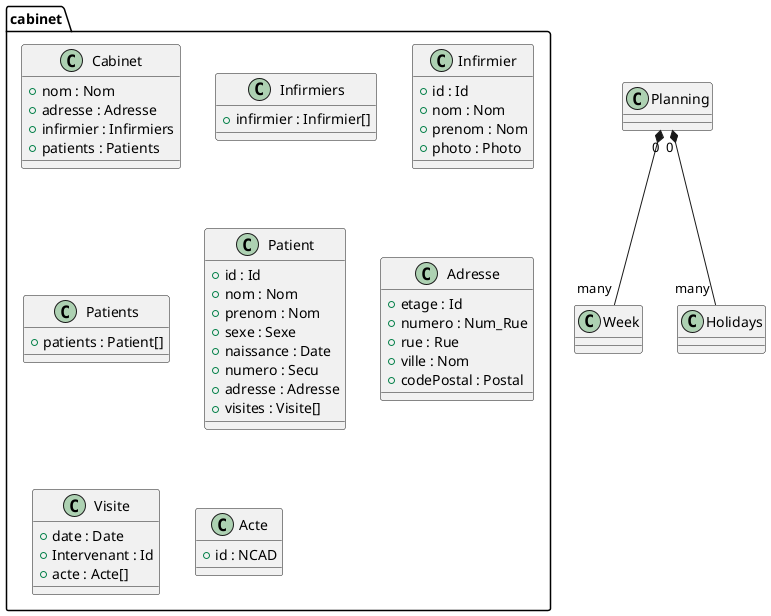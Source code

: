 @startuml

    package cabinet {
        class Cabinet {
            +nom : Nom
            +adresse : Adresse
            +infirmier : Infirmiers
            +patients : Patients
        }
        
        class Infirmiers {
            +infirmier : Infirmier[]
        }
        
        class Infirmier {
            +id : Id
            +nom : Nom
            +prenom : Nom
            +photo : Photo
        }
        
        class Patients {
            +patients : Patient[]
        }
        
        class Patient {
            +id : Id
            +nom : Nom
            +prenom : Nom
            +sexe : Sexe
            +naissance : Date
            +numero : Secu
            +adresse : Adresse
            +visites : Visite[]
        }
        
        class Adresse {
            +etage : Id
            +numero : Num_Rue
            +rue : Rue
            +ville : Nom
            +codePostal : Postal
        }
        
        class Visite {
            +date : Date
            +Intervenant : Id
            +acte : Acte[]
        }
        
        class Acte {
            +id : NCAD
        }
        
        
    }

Planning "0" *-- "many" Week
Planning "0" *-- "many" Holidays


@enduml